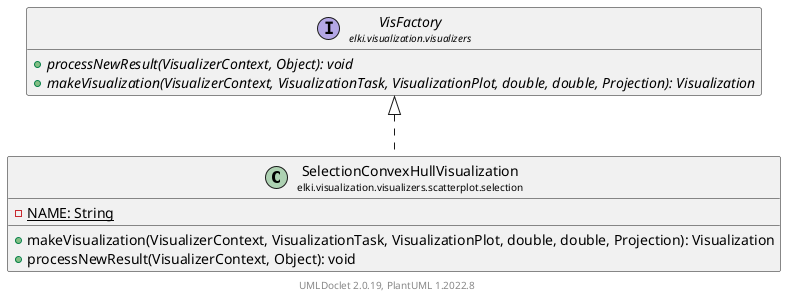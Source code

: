 @startuml
    remove .*\.(Instance|Par|Parameterizer|Factory)$
    set namespaceSeparator none
    hide empty fields
    hide empty methods

    class "<size:14>SelectionConvexHullVisualization\n<size:10>elki.visualization.visualizers.scatterplot.selection" as elki.visualization.visualizers.scatterplot.selection.SelectionConvexHullVisualization [[SelectionConvexHullVisualization.html]] {
        {static} -NAME: String
        +makeVisualization(VisualizerContext, VisualizationTask, VisualizationPlot, double, double, Projection): Visualization
        +processNewResult(VisualizerContext, Object): void
    }

    interface "<size:14>VisFactory\n<size:10>elki.visualization.visualizers" as elki.visualization.visualizers.VisFactory [[../../VisFactory.html]] {
        {abstract} +processNewResult(VisualizerContext, Object): void
        {abstract} +makeVisualization(VisualizerContext, VisualizationTask, VisualizationPlot, double, double, Projection): Visualization
    }
    class "<size:14>SelectionConvexHullVisualization.Instance\n<size:10>elki.visualization.visualizers.scatterplot.selection" as elki.visualization.visualizers.scatterplot.selection.SelectionConvexHullVisualization.Instance [[SelectionConvexHullVisualization.Instance.html]]

    elki.visualization.visualizers.VisFactory <|.. elki.visualization.visualizers.scatterplot.selection.SelectionConvexHullVisualization
    elki.visualization.visualizers.scatterplot.selection.SelectionConvexHullVisualization +-- elki.visualization.visualizers.scatterplot.selection.SelectionConvexHullVisualization.Instance

    center footer UMLDoclet 2.0.19, PlantUML 1.2022.8
@enduml

